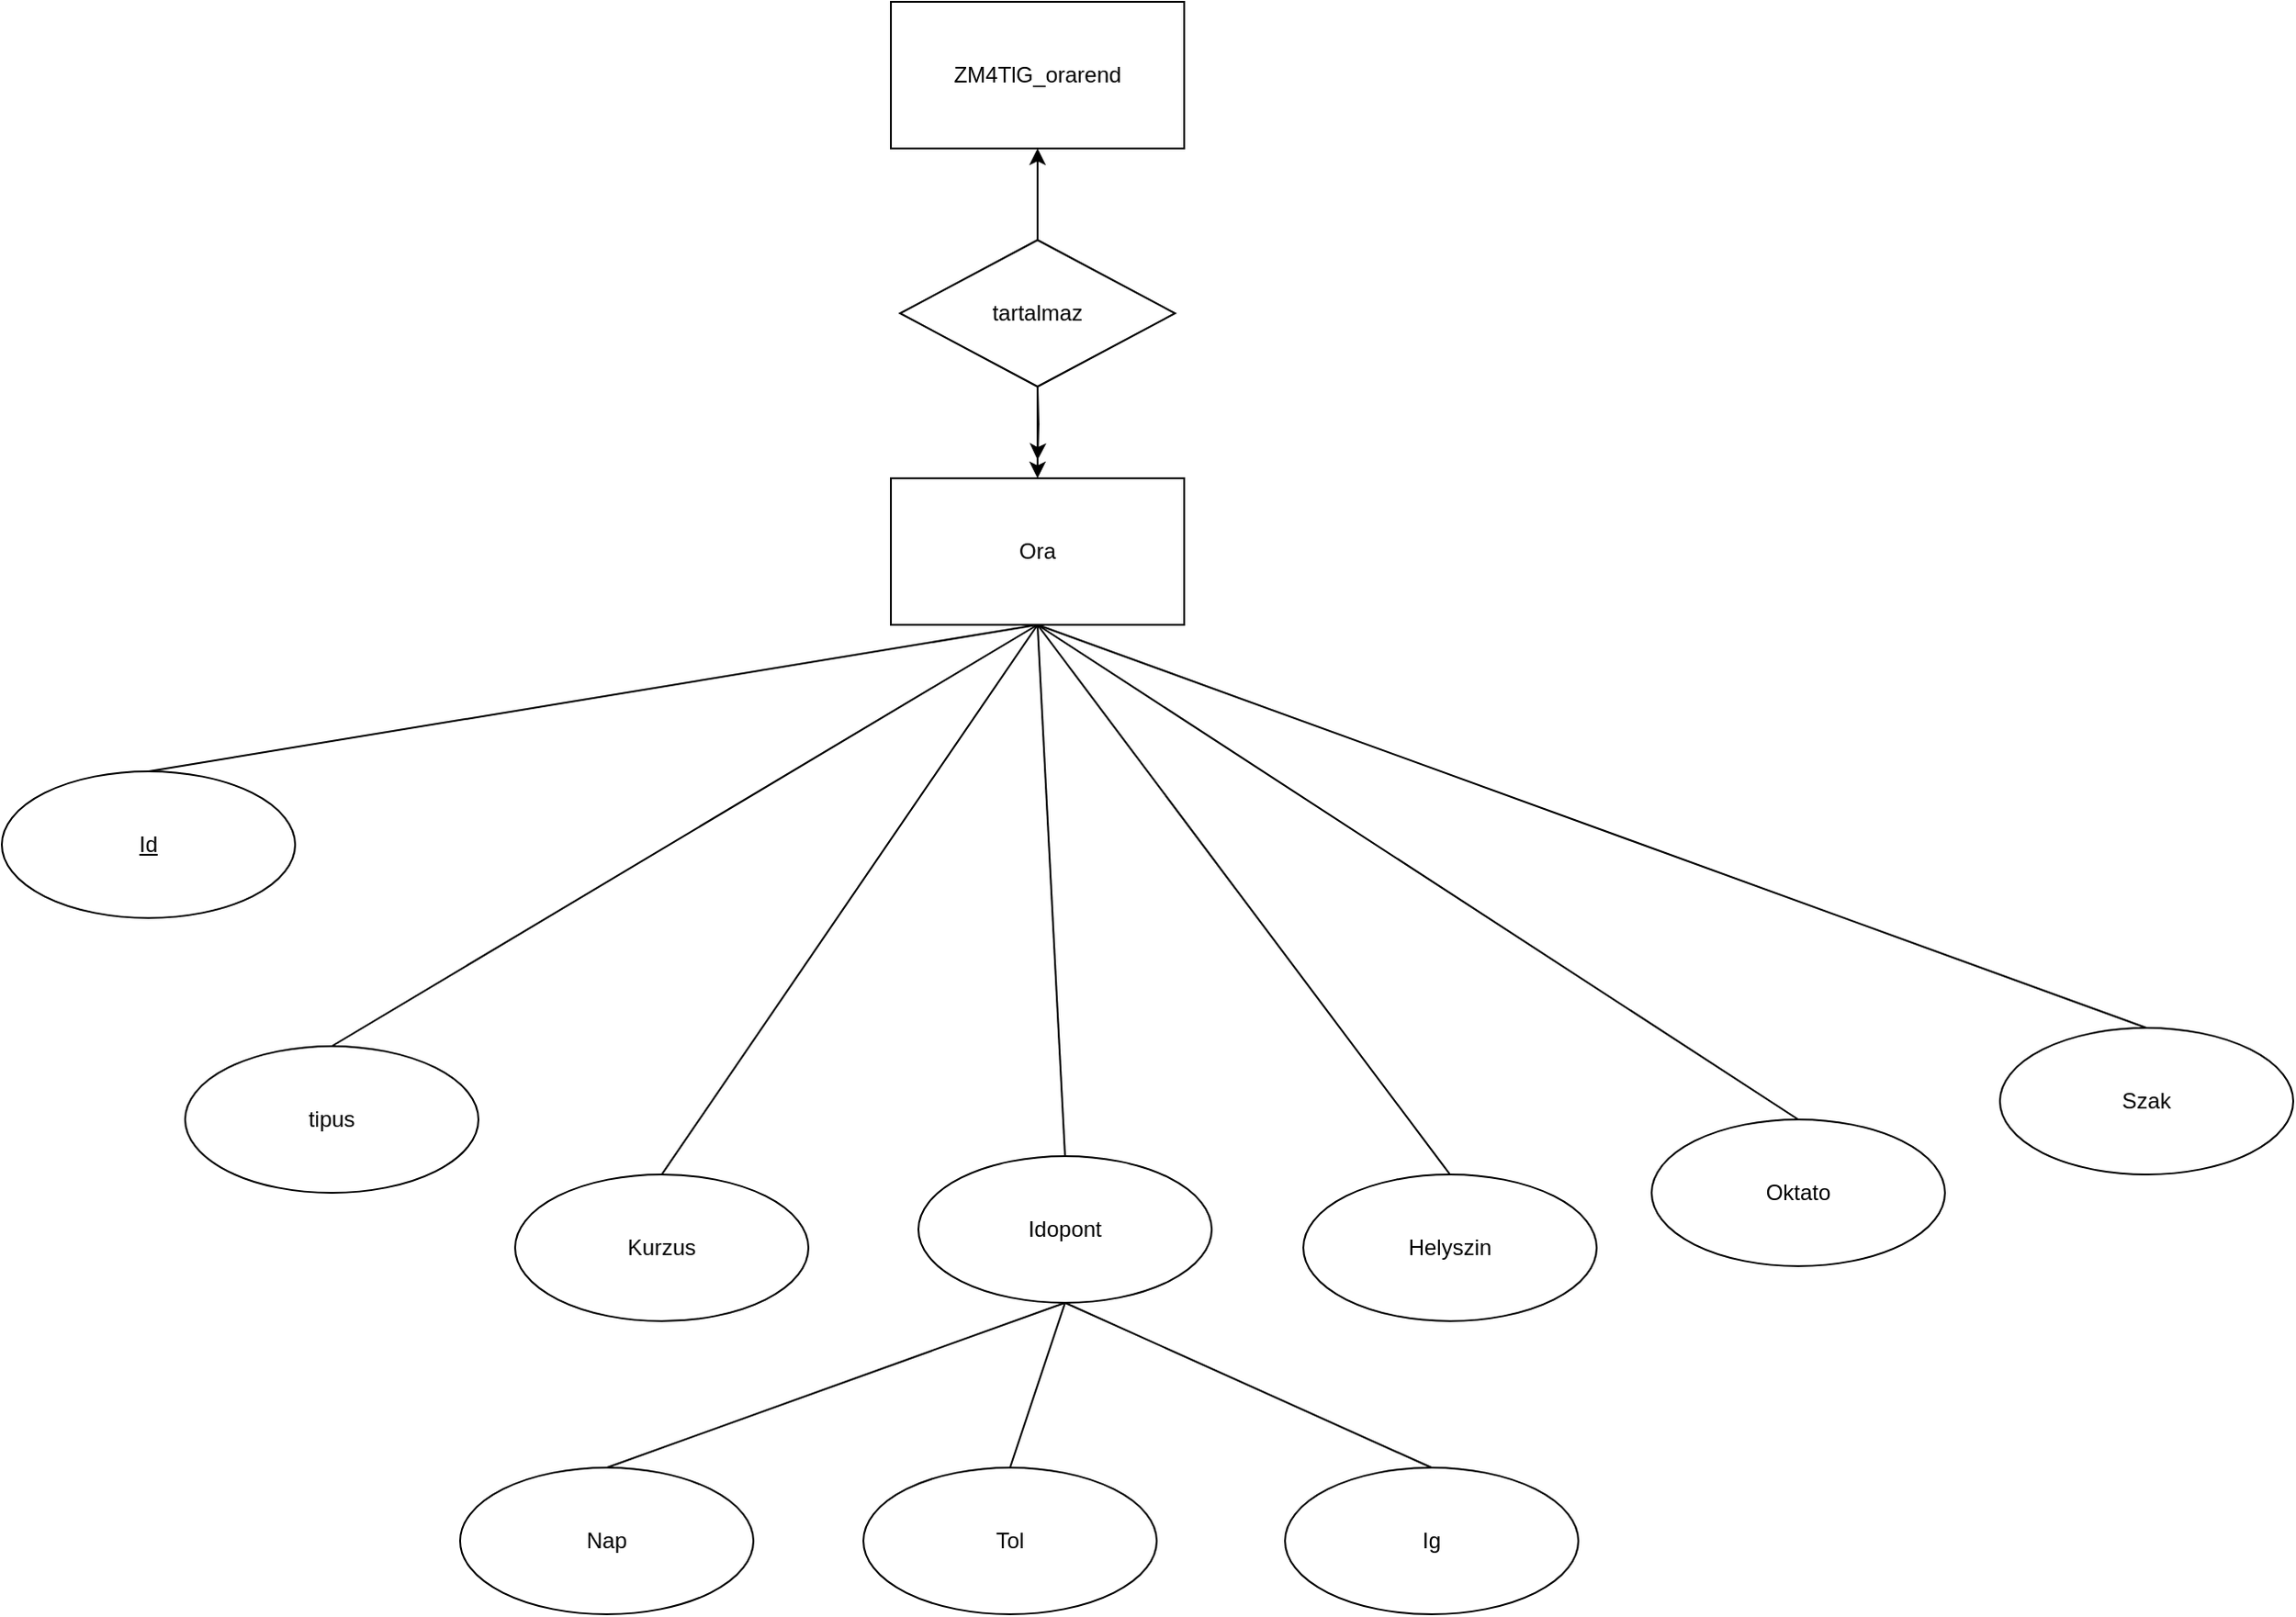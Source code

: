 <mxfile version="26.1.0">
  <diagram name="Page-1" id="GDpr7dC5wLroo6JmGp8o">
    <mxGraphModel dx="1900" dy="530" grid="1" gridSize="10" guides="1" tooltips="1" connect="1" arrows="1" fold="1" page="1" pageScale="1" pageWidth="850" pageHeight="1100" math="0" shadow="0">
      <root>
        <mxCell id="0" />
        <mxCell id="1" parent="0" />
        <mxCell id="sYRDRcsBkvSeBfwncIXS-51" style="edgeStyle=orthogonalEdgeStyle;rounded=0;orthogonalLoop=1;jettySize=auto;html=1;entryX=0.5;entryY=1;entryDx=0;entryDy=0;" parent="1" source="sYRDRcsBkvSeBfwncIXS-50" target="sYRDRcsBkvSeBfwncIXS-1" edge="1">
          <mxGeometry relative="1" as="geometry" />
        </mxCell>
        <mxCell id="sYRDRcsBkvSeBfwncIXS-1" value="ZM4TlG_orarend" style="rounded=0;whiteSpace=wrap;html=1;" parent="1" vertex="1">
          <mxGeometry x="345" y="60" width="160" height="80" as="geometry" />
        </mxCell>
        <mxCell id="sYRDRcsBkvSeBfwncIXS-14" value="Kurzus" style="ellipse;whiteSpace=wrap;html=1;" parent="1" vertex="1">
          <mxGeometry x="140" y="700" width="160" height="80" as="geometry" />
        </mxCell>
        <mxCell id="sYRDRcsBkvSeBfwncIXS-19" value="Idopont" style="ellipse;whiteSpace=wrap;html=1;" parent="1" vertex="1">
          <mxGeometry x="360" y="690" width="160" height="80" as="geometry" />
        </mxCell>
        <mxCell id="sYRDRcsBkvSeBfwncIXS-21" value="Helyszin" style="ellipse;whiteSpace=wrap;html=1;" parent="1" vertex="1">
          <mxGeometry x="570" y="700" width="160" height="80" as="geometry" />
        </mxCell>
        <mxCell id="sYRDRcsBkvSeBfwncIXS-22" value="Oktato" style="ellipse;whiteSpace=wrap;html=1;" parent="1" vertex="1">
          <mxGeometry x="760" y="670" width="160" height="80" as="geometry" />
        </mxCell>
        <mxCell id="sYRDRcsBkvSeBfwncIXS-24" value="Szak" style="ellipse;whiteSpace=wrap;html=1;" parent="1" vertex="1">
          <mxGeometry x="950" y="620" width="160" height="80" as="geometry" />
        </mxCell>
        <mxCell id="sYRDRcsBkvSeBfwncIXS-33" value="Nap" style="ellipse;whiteSpace=wrap;html=1;" parent="1" vertex="1">
          <mxGeometry x="110" y="860" width="160" height="80" as="geometry" />
        </mxCell>
        <mxCell id="sYRDRcsBkvSeBfwncIXS-35" value="Tol" style="ellipse;whiteSpace=wrap;html=1;" parent="1" vertex="1">
          <mxGeometry x="330" y="860" width="160" height="80" as="geometry" />
        </mxCell>
        <mxCell id="sYRDRcsBkvSeBfwncIXS-36" value="Ig" style="ellipse;whiteSpace=wrap;html=1;" parent="1" vertex="1">
          <mxGeometry x="560" y="860" width="160" height="80" as="geometry" />
        </mxCell>
        <mxCell id="sYRDRcsBkvSeBfwncIXS-6" value="Ora" style="rounded=0;whiteSpace=wrap;html=1;" parent="1" vertex="1">
          <mxGeometry x="345" y="320" width="160" height="80" as="geometry" />
        </mxCell>
        <mxCell id="sYRDRcsBkvSeBfwncIXS-52" style="edgeStyle=orthogonalEdgeStyle;rounded=0;orthogonalLoop=1;jettySize=auto;html=1;exitX=0.5;exitY=1;exitDx=0;exitDy=0;" parent="1" source="sYRDRcsBkvSeBfwncIXS-50" edge="1">
          <mxGeometry relative="1" as="geometry">
            <mxPoint x="425" y="320" as="targetPoint" />
          </mxGeometry>
        </mxCell>
        <mxCell id="sYRDRcsBkvSeBfwncIXS-50" value="tartalmaz" style="rhombus;whiteSpace=wrap;html=1;" parent="1" vertex="1">
          <mxGeometry x="350" y="190" width="150" height="80" as="geometry" />
        </mxCell>
        <mxCell id="sYRDRcsBkvSeBfwncIXS-53" style="edgeStyle=orthogonalEdgeStyle;rounded=0;orthogonalLoop=1;jettySize=auto;html=1;" parent="1" edge="1">
          <mxGeometry relative="1" as="geometry">
            <mxPoint x="425" y="270" as="sourcePoint" />
            <mxPoint x="425" y="310" as="targetPoint" />
          </mxGeometry>
        </mxCell>
        <mxCell id="sYRDRcsBkvSeBfwncIXS-54" value="&lt;u&gt;Id&lt;/u&gt;" style="ellipse;whiteSpace=wrap;html=1;" parent="1" vertex="1">
          <mxGeometry x="-140" y="480" width="160" height="80" as="geometry" />
        </mxCell>
        <mxCell id="sYRDRcsBkvSeBfwncIXS-55" value="" style="endArrow=none;html=1;rounded=0;exitX=0.5;exitY=0;exitDx=0;exitDy=0;" parent="1" source="sYRDRcsBkvSeBfwncIXS-54" edge="1">
          <mxGeometry width="50" height="50" relative="1" as="geometry">
            <mxPoint x="375" y="450" as="sourcePoint" />
            <mxPoint x="425" y="400" as="targetPoint" />
          </mxGeometry>
        </mxCell>
        <mxCell id="sYRDRcsBkvSeBfwncIXS-56" value="tipus" style="ellipse;whiteSpace=wrap;html=1;" parent="1" vertex="1">
          <mxGeometry x="-40" y="630" width="160" height="80" as="geometry" />
        </mxCell>
        <mxCell id="sYRDRcsBkvSeBfwncIXS-57" value="" style="endArrow=none;html=1;rounded=0;exitX=0.5;exitY=0;exitDx=0;exitDy=0;entryX=0.5;entryY=1;entryDx=0;entryDy=0;" parent="1" source="sYRDRcsBkvSeBfwncIXS-56" target="sYRDRcsBkvSeBfwncIXS-6" edge="1">
          <mxGeometry width="50" height="50" relative="1" as="geometry">
            <mxPoint x="-50" y="490" as="sourcePoint" />
            <mxPoint x="435" y="410" as="targetPoint" />
          </mxGeometry>
        </mxCell>
        <mxCell id="sYRDRcsBkvSeBfwncIXS-58" value="" style="endArrow=none;html=1;rounded=0;entryX=0.5;entryY=0;entryDx=0;entryDy=0;exitX=0.5;exitY=1;exitDx=0;exitDy=0;" parent="1" source="sYRDRcsBkvSeBfwncIXS-6" target="sYRDRcsBkvSeBfwncIXS-14" edge="1">
          <mxGeometry width="50" height="50" relative="1" as="geometry">
            <mxPoint x="410" y="690" as="sourcePoint" />
            <mxPoint x="460" y="640" as="targetPoint" />
          </mxGeometry>
        </mxCell>
        <mxCell id="sYRDRcsBkvSeBfwncIXS-59" value="" style="endArrow=none;html=1;rounded=0;entryX=0.5;entryY=0;entryDx=0;entryDy=0;exitX=0.5;exitY=1;exitDx=0;exitDy=0;" parent="1" source="sYRDRcsBkvSeBfwncIXS-6" target="sYRDRcsBkvSeBfwncIXS-19" edge="1">
          <mxGeometry width="50" height="50" relative="1" as="geometry">
            <mxPoint x="435" y="410" as="sourcePoint" />
            <mxPoint x="230" y="710" as="targetPoint" />
          </mxGeometry>
        </mxCell>
        <mxCell id="sYRDRcsBkvSeBfwncIXS-60" value="" style="endArrow=none;html=1;rounded=0;entryX=0.5;entryY=0;entryDx=0;entryDy=0;exitX=0.5;exitY=1;exitDx=0;exitDy=0;" parent="1" source="sYRDRcsBkvSeBfwncIXS-19" target="sYRDRcsBkvSeBfwncIXS-33" edge="1">
          <mxGeometry width="50" height="50" relative="1" as="geometry">
            <mxPoint x="410" y="750" as="sourcePoint" />
            <mxPoint x="425" y="1040" as="targetPoint" />
          </mxGeometry>
        </mxCell>
        <mxCell id="sYRDRcsBkvSeBfwncIXS-61" value="" style="endArrow=none;html=1;rounded=0;entryX=0.5;entryY=0;entryDx=0;entryDy=0;exitX=0.5;exitY=1;exitDx=0;exitDy=0;" parent="1" source="sYRDRcsBkvSeBfwncIXS-19" target="sYRDRcsBkvSeBfwncIXS-35" edge="1">
          <mxGeometry width="50" height="50" relative="1" as="geometry">
            <mxPoint x="450" y="780" as="sourcePoint" />
            <mxPoint x="200" y="870" as="targetPoint" />
          </mxGeometry>
        </mxCell>
        <mxCell id="sYRDRcsBkvSeBfwncIXS-62" value="" style="endArrow=none;html=1;rounded=0;entryX=0.5;entryY=0;entryDx=0;entryDy=0;exitX=0.5;exitY=1;exitDx=0;exitDy=0;" parent="1" source="sYRDRcsBkvSeBfwncIXS-19" target="sYRDRcsBkvSeBfwncIXS-36" edge="1">
          <mxGeometry width="50" height="50" relative="1" as="geometry">
            <mxPoint x="450" y="780" as="sourcePoint" />
            <mxPoint x="420" y="870" as="targetPoint" />
          </mxGeometry>
        </mxCell>
        <mxCell id="sYRDRcsBkvSeBfwncIXS-63" value="" style="endArrow=none;html=1;rounded=0;entryX=0.5;entryY=0;entryDx=0;entryDy=0;exitX=0.5;exitY=1;exitDx=0;exitDy=0;" parent="1" source="sYRDRcsBkvSeBfwncIXS-6" target="sYRDRcsBkvSeBfwncIXS-21" edge="1">
          <mxGeometry width="50" height="50" relative="1" as="geometry">
            <mxPoint x="435" y="410" as="sourcePoint" />
            <mxPoint x="450" y="700" as="targetPoint" />
          </mxGeometry>
        </mxCell>
        <mxCell id="sYRDRcsBkvSeBfwncIXS-64" value="" style="endArrow=none;html=1;rounded=0;entryX=0.5;entryY=0;entryDx=0;entryDy=0;exitX=0.5;exitY=1;exitDx=0;exitDy=0;" parent="1" source="sYRDRcsBkvSeBfwncIXS-6" target="sYRDRcsBkvSeBfwncIXS-22" edge="1">
          <mxGeometry width="50" height="50" relative="1" as="geometry">
            <mxPoint x="435" y="410" as="sourcePoint" />
            <mxPoint x="660" y="710" as="targetPoint" />
          </mxGeometry>
        </mxCell>
        <mxCell id="sYRDRcsBkvSeBfwncIXS-65" value="" style="endArrow=none;html=1;rounded=0;entryX=0.5;entryY=0;entryDx=0;entryDy=0;exitX=0.5;exitY=1;exitDx=0;exitDy=0;" parent="1" source="sYRDRcsBkvSeBfwncIXS-6" target="sYRDRcsBkvSeBfwncIXS-24" edge="1">
          <mxGeometry width="50" height="50" relative="1" as="geometry">
            <mxPoint x="435" y="410" as="sourcePoint" />
            <mxPoint x="850" y="680" as="targetPoint" />
          </mxGeometry>
        </mxCell>
      </root>
    </mxGraphModel>
  </diagram>
</mxfile>
